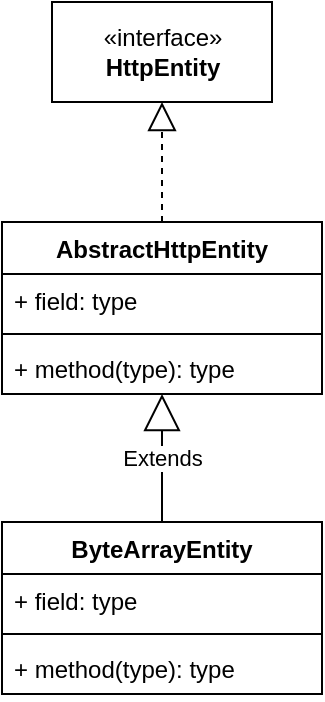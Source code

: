 <mxfile version="13.9.8" type="device" pages="4"><diagram id="okBeCtmM5cRxJwnlpDac" name="httpcore"><mxGraphModel dx="1186" dy="598" grid="1" gridSize="10" guides="1" tooltips="1" connect="1" arrows="1" fold="1" page="1" pageScale="1" pageWidth="33000" pageHeight="46810" math="0" shadow="0"><root><mxCell id="TQoJLRd6qY0n774PYph4-0"/><mxCell id="TQoJLRd6qY0n774PYph4-1" parent="TQoJLRd6qY0n774PYph4-0"/><mxCell id="TQoJLRd6qY0n774PYph4-2" value="ByteArrayEntity" style="swimlane;fontStyle=1;align=center;verticalAlign=top;childLayout=stackLayout;horizontal=1;startSize=26;horizontalStack=0;resizeParent=1;resizeParentMax=0;resizeLast=0;collapsible=1;marginBottom=0;" parent="TQoJLRd6qY0n774PYph4-1" vertex="1"><mxGeometry x="450" y="320" width="160" height="86" as="geometry"/></mxCell><mxCell id="TQoJLRd6qY0n774PYph4-10" value="Extends" style="endArrow=block;endSize=16;endFill=0;html=1;" parent="TQoJLRd6qY0n774PYph4-2" target="TQoJLRd6qY0n774PYph4-9" edge="1"><mxGeometry width="160" relative="1" as="geometry"><mxPoint x="80" as="sourcePoint"/><mxPoint x="240" as="targetPoint"/></mxGeometry></mxCell><mxCell id="TQoJLRd6qY0n774PYph4-3" value="+ field: type" style="text;strokeColor=none;fillColor=none;align=left;verticalAlign=top;spacingLeft=4;spacingRight=4;overflow=hidden;rotatable=0;points=[[0,0.5],[1,0.5]];portConstraint=eastwest;" parent="TQoJLRd6qY0n774PYph4-2" vertex="1"><mxGeometry y="26" width="160" height="26" as="geometry"/></mxCell><mxCell id="TQoJLRd6qY0n774PYph4-4" value="" style="line;strokeWidth=1;fillColor=none;align=left;verticalAlign=middle;spacingTop=-1;spacingLeft=3;spacingRight=3;rotatable=0;labelPosition=right;points=[];portConstraint=eastwest;" parent="TQoJLRd6qY0n774PYph4-2" vertex="1"><mxGeometry y="52" width="160" height="8" as="geometry"/></mxCell><mxCell id="TQoJLRd6qY0n774PYph4-5" value="+ method(type): type" style="text;strokeColor=none;fillColor=none;align=left;verticalAlign=top;spacingLeft=4;spacingRight=4;overflow=hidden;rotatable=0;points=[[0,0.5],[1,0.5]];portConstraint=eastwest;" parent="TQoJLRd6qY0n774PYph4-2" vertex="1"><mxGeometry y="60" width="160" height="26" as="geometry"/></mxCell><mxCell id="TQoJLRd6qY0n774PYph4-6" value="AbstractHttpEntity" style="swimlane;fontStyle=1;align=center;verticalAlign=top;childLayout=stackLayout;horizontal=1;startSize=26;horizontalStack=0;resizeParent=1;resizeParentMax=0;resizeLast=0;collapsible=1;marginBottom=0;" parent="TQoJLRd6qY0n774PYph4-1" vertex="1"><mxGeometry x="450" y="170" width="160" height="86" as="geometry"/></mxCell><mxCell id="TQoJLRd6qY0n774PYph4-12" value="" style="endArrow=block;dashed=1;endFill=0;endSize=12;html=1;entryX=0.5;entryY=1;entryDx=0;entryDy=0;" parent="TQoJLRd6qY0n774PYph4-6" target="TQoJLRd6qY0n774PYph4-11" edge="1"><mxGeometry width="160" relative="1" as="geometry"><mxPoint x="80" as="sourcePoint"/><mxPoint x="240" as="targetPoint"/></mxGeometry></mxCell><mxCell id="TQoJLRd6qY0n774PYph4-7" value="+ field: type" style="text;strokeColor=none;fillColor=none;align=left;verticalAlign=top;spacingLeft=4;spacingRight=4;overflow=hidden;rotatable=0;points=[[0,0.5],[1,0.5]];portConstraint=eastwest;" parent="TQoJLRd6qY0n774PYph4-6" vertex="1"><mxGeometry y="26" width="160" height="26" as="geometry"/></mxCell><mxCell id="TQoJLRd6qY0n774PYph4-8" value="" style="line;strokeWidth=1;fillColor=none;align=left;verticalAlign=middle;spacingTop=-1;spacingLeft=3;spacingRight=3;rotatable=0;labelPosition=right;points=[];portConstraint=eastwest;" parent="TQoJLRd6qY0n774PYph4-6" vertex="1"><mxGeometry y="52" width="160" height="8" as="geometry"/></mxCell><mxCell id="TQoJLRd6qY0n774PYph4-9" value="+ method(type): type" style="text;strokeColor=none;fillColor=none;align=left;verticalAlign=top;spacingLeft=4;spacingRight=4;overflow=hidden;rotatable=0;points=[[0,0.5],[1,0.5]];portConstraint=eastwest;" parent="TQoJLRd6qY0n774PYph4-6" vertex="1"><mxGeometry y="60" width="160" height="26" as="geometry"/></mxCell><mxCell id="TQoJLRd6qY0n774PYph4-11" value="«interface»&lt;br&gt;&lt;b&gt;HttpEntity&lt;/b&gt;" style="html=1;" parent="TQoJLRd6qY0n774PYph4-1" vertex="1"><mxGeometry x="475" y="60" width="110" height="50" as="geometry"/></mxCell></root></mxGraphModel></diagram><diagram id="IZjqI0Mjk9h57kQx7QVM" name="httpcore-nio"><mxGraphModel dx="1186" dy="598" grid="1" gridSize="10" guides="1" tooltips="1" connect="1" arrows="1" fold="1" page="1" pageScale="1" pageWidth="33000" pageHeight="46810" math="0" shadow="0"><root><mxCell id="uid4Hx_fNnMZyLBIJmRU-0"/><mxCell id="uid4Hx_fNnMZyLBIJmRU-1" parent="uid4Hx_fNnMZyLBIJmRU-0"/><mxCell id="Eiws8BaVNMA3Mxttvp8a-0" value="BasicNIOConnFactory" style="swimlane;fontStyle=1;align=center;verticalAlign=top;childLayout=stackLayout;horizontal=1;startSize=26;horizontalStack=0;resizeParent=1;resizeParentMax=0;resizeLast=0;collapsible=1;marginBottom=0;" vertex="1" parent="uid4Hx_fNnMZyLBIJmRU-1"><mxGeometry x="430" y="270" width="160" height="86" as="geometry"/></mxCell><mxCell id="Eiws8BaVNMA3Mxttvp8a-5" value="" style="endArrow=block;dashed=1;endFill=0;endSize=12;html=1;entryX=0.5;entryY=1;entryDx=0;entryDy=0;" edge="1" parent="Eiws8BaVNMA3Mxttvp8a-0" target="Eiws8BaVNMA3Mxttvp8a-4"><mxGeometry width="160" relative="1" as="geometry"><mxPoint x="80" as="sourcePoint"/><mxPoint x="240" as="targetPoint"/></mxGeometry></mxCell><mxCell id="Eiws8BaVNMA3Mxttvp8a-1" value="+ field: type" style="text;strokeColor=none;fillColor=none;align=left;verticalAlign=top;spacingLeft=4;spacingRight=4;overflow=hidden;rotatable=0;points=[[0,0.5],[1,0.5]];portConstraint=eastwest;" vertex="1" parent="Eiws8BaVNMA3Mxttvp8a-0"><mxGeometry y="26" width="160" height="26" as="geometry"/></mxCell><mxCell id="Eiws8BaVNMA3Mxttvp8a-2" value="" style="line;strokeWidth=1;fillColor=none;align=left;verticalAlign=middle;spacingTop=-1;spacingLeft=3;spacingRight=3;rotatable=0;labelPosition=right;points=[];portConstraint=eastwest;" vertex="1" parent="Eiws8BaVNMA3Mxttvp8a-0"><mxGeometry y="52" width="160" height="8" as="geometry"/></mxCell><mxCell id="Eiws8BaVNMA3Mxttvp8a-3" value="+ method(type): type" style="text;strokeColor=none;fillColor=none;align=left;verticalAlign=top;spacingLeft=4;spacingRight=4;overflow=hidden;rotatable=0;points=[[0,0.5],[1,0.5]];portConstraint=eastwest;" vertex="1" parent="Eiws8BaVNMA3Mxttvp8a-0"><mxGeometry y="60" width="160" height="26" as="geometry"/></mxCell><mxCell id="Eiws8BaVNMA3Mxttvp8a-4" value="«interface»&lt;br&gt;&lt;b&gt;NIOConnFactory&amp;lt;T, C&amp;gt;&lt;/b&gt;" style="html=1;" vertex="1" parent="uid4Hx_fNnMZyLBIJmRU-1"><mxGeometry x="435" y="160" width="150" height="50" as="geometry"/></mxCell></root></mxGraphModel></diagram><diagram id="d-ijNZ1zf24vSmaY5U73" name="httpclient"><mxGraphModel dx="3389" dy="1697" grid="1" gridSize="10" guides="1" tooltips="1" connect="1" arrows="1" fold="1" page="1" pageScale="1" pageWidth="33000" pageHeight="46081" math="0" shadow="0"><root><mxCell id="0"/><mxCell id="1" parent="0"/></root></mxGraphModel></diagram><diagram id="qgtcGFmPOMmIVC2YLVMZ" name="httpasyncclient"><mxGraphModel dx="1186" dy="594" grid="1" gridSize="10" guides="1" tooltips="1" connect="1" arrows="1" fold="1" page="1" pageScale="1" pageWidth="33000" pageHeight="46810" math="0" shadow="0"><root><mxCell id="fRXWSZgZyK5K0KqJc1vK-0"/><mxCell id="fRXWSZgZyK5K0KqJc1vK-1" parent="fRXWSZgZyK5K0KqJc1vK-0"/></root></mxGraphModel></diagram></mxfile>
